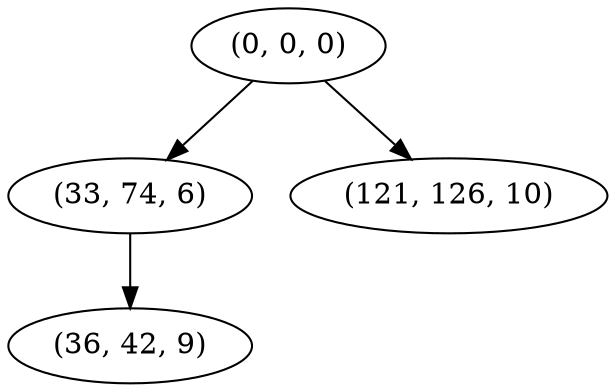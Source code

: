 digraph tree {
    "(0, 0, 0)";
    "(33, 74, 6)";
    "(36, 42, 9)";
    "(121, 126, 10)";
    "(0, 0, 0)" -> "(33, 74, 6)";
    "(0, 0, 0)" -> "(121, 126, 10)";
    "(33, 74, 6)" -> "(36, 42, 9)";
}
